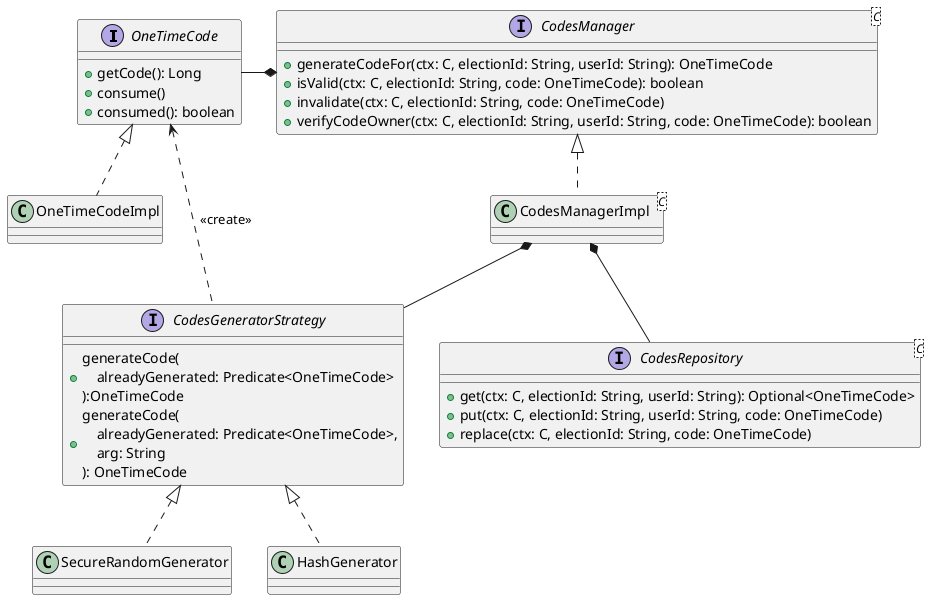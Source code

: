 @startuml codes-design

interface OneTimeCode {
    +getCode(): Long
    +consume()
    +consumed(): boolean
}

class OneTimeCodeImpl implements OneTimeCode

interface CodesGeneratorStrategy {
    +generateCode(\n    alreadyGenerated: Predicate<OneTimeCode>\n):OneTimeCode
    +generateCode(\n    alreadyGenerated: Predicate<OneTimeCode>,\n    arg: String\n): OneTimeCode
}
CodesGeneratorStrategy .up.> OneTimeCode : <<create>>

class SecureRandomGenerator implements CodesGeneratorStrategy
class HashGenerator implements CodesGeneratorStrategy

interface CodesRepository<C> {
    +get(ctx: C, electionId: String, userId: String): Optional<OneTimeCode>
    +put(ctx: C, electionId: String, userId: String, code: OneTimeCode)
    +replace(ctx: C, electionId: String, code: OneTimeCode)
}

interface CodesManager<C> {
    +generateCodeFor(ctx: C, electionId: String, userId: String): OneTimeCode
    +isValid(ctx: C, electionId: String, code: OneTimeCode): boolean
    +invalidate(ctx: C, electionId: String, code: OneTimeCode)
    +verifyCodeOwner(ctx: C, electionId: String, userId: String, code: OneTimeCode): boolean
}

class CodesManagerImpl<C> implements CodesManager
CodesManager *-left-- OneTimeCode
CodesManagerImpl *-- CodesRepository
CodesManagerImpl *-- CodesGeneratorStrategy

@enduml
